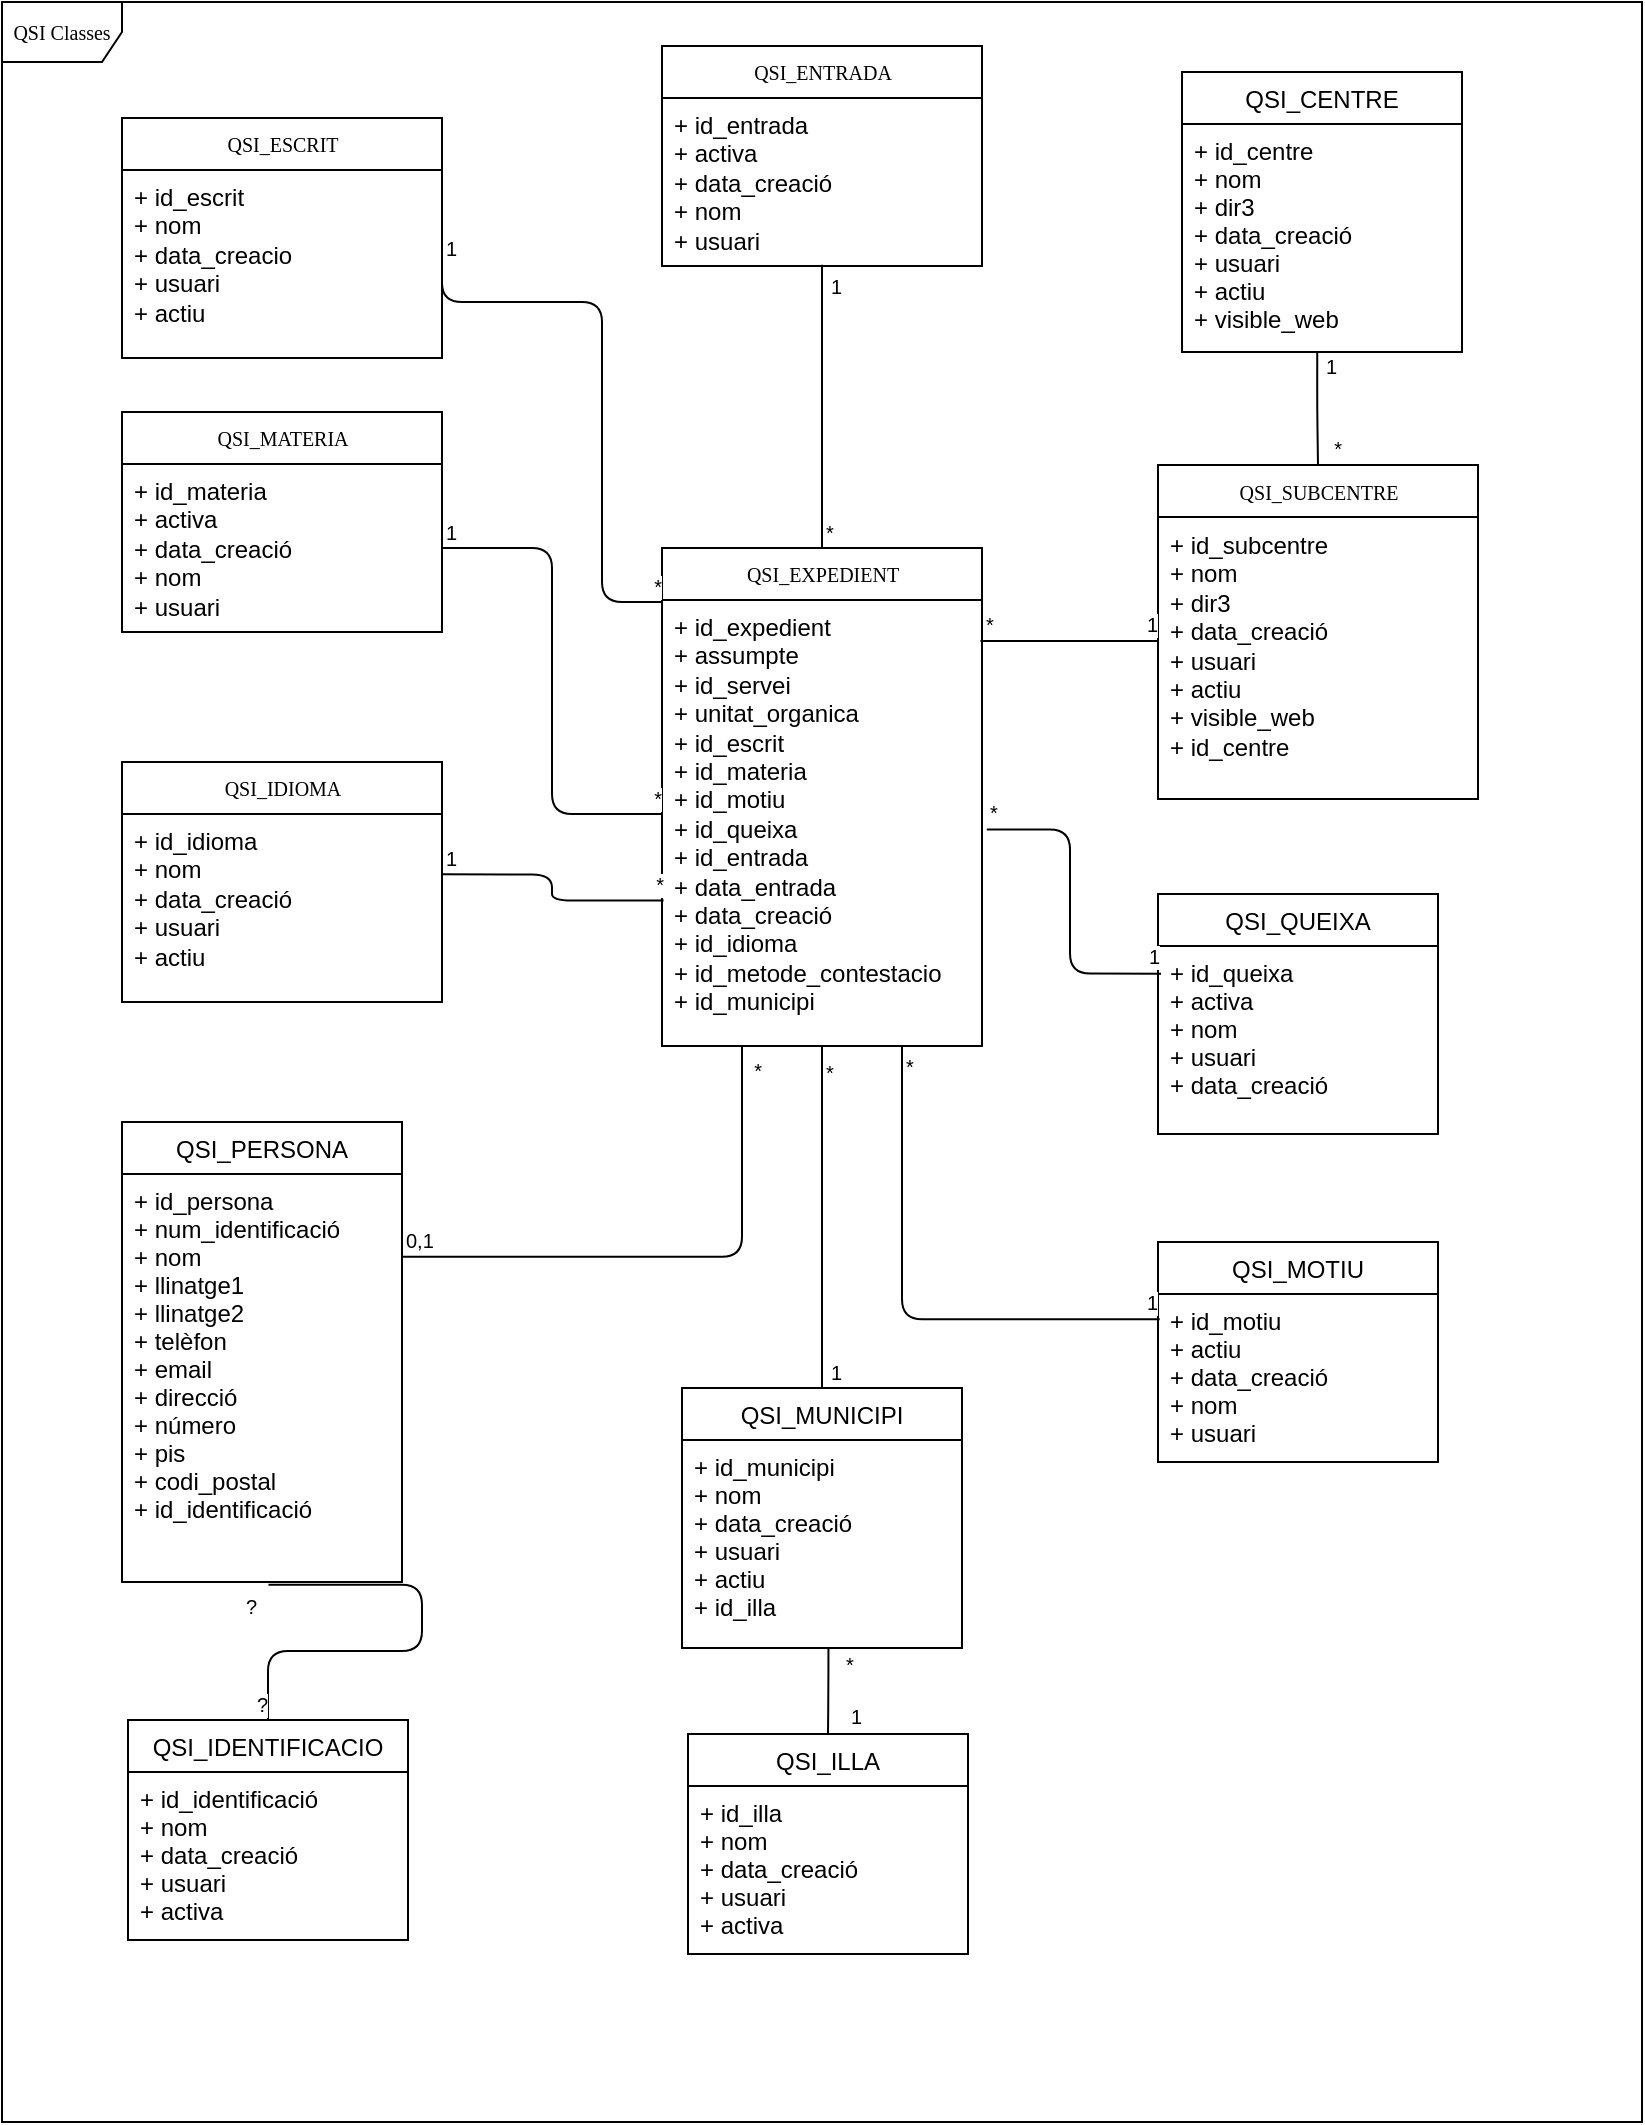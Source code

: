 <mxfile version="10.6.7" type="github"><diagram name="Page-1" id="c4acf3e9-155e-7222-9cf6-157b1a14988f"><mxGraphModel dx="1010" dy="583" grid="1" gridSize="10" guides="1" tooltips="1" connect="1" arrows="1" fold="1" page="1" pageScale="1" pageWidth="850" pageHeight="1100" background="#ffffff" math="0" shadow="0"><root><mxCell id="0"/><mxCell id="1" parent="0"/><mxCell id="17acba5748e5396b-1" value="QSI Classes" style="shape=umlFrame;whiteSpace=wrap;html=1;rounded=0;shadow=0;comic=0;labelBackgroundColor=none;strokeColor=#000000;strokeWidth=1;fillColor=#ffffff;fontFamily=Verdana;fontSize=10;fontColor=#000000;align=center;" parent="1" vertex="1"><mxGeometry x="20" y="20" width="820" height="1060" as="geometry"/></mxCell><mxCell id="17acba5748e5396b-2" value="QSI_SUBCENTRE" style="swimlane;html=1;fontStyle=0;childLayout=stackLayout;horizontal=1;startSize=26;fillColor=none;horizontalStack=0;resizeParent=1;resizeLast=0;collapsible=1;marginBottom=0;swimlaneFillColor=#ffffff;rounded=0;shadow=0;comic=0;labelBackgroundColor=none;strokeColor=#000000;strokeWidth=1;fontFamily=Verdana;fontSize=10;fontColor=#000000;align=center;" parent="1" vertex="1"><mxGeometry x="598" y="251.5" width="160" height="167" as="geometry"/></mxCell><mxCell id="17acba5748e5396b-3" value="+ id_subcentre&lt;br&gt;+ nom&lt;br&gt;+ dir3&lt;br&gt;+ data_creació&lt;br&gt;+ usuari&lt;br&gt;+ actiu&lt;br&gt;+ visible_web&lt;br&gt;+ id_centre&lt;br&gt;" style="text;html=1;strokeColor=none;fillColor=none;align=left;verticalAlign=top;spacingLeft=4;spacingRight=4;whiteSpace=wrap;overflow=hidden;rotatable=0;points=[[0,0.5],[1,0.5]];portConstraint=eastwest;" parent="17acba5748e5396b-2" vertex="1"><mxGeometry y="26" width="160" height="124" as="geometry"/></mxCell><mxCell id="17acba5748e5396b-20" value="QSI_ENTRADA" style="swimlane;html=1;fontStyle=0;childLayout=stackLayout;horizontal=1;startSize=26;fillColor=none;horizontalStack=0;resizeParent=1;resizeLast=0;collapsible=1;marginBottom=0;swimlaneFillColor=#ffffff;rounded=0;shadow=0;comic=0;labelBackgroundColor=none;strokeColor=#000000;strokeWidth=1;fontFamily=Verdana;fontSize=10;fontColor=#000000;align=center;" parent="1" vertex="1"><mxGeometry x="350" y="42" width="160" height="110" as="geometry"/></mxCell><mxCell id="17acba5748e5396b-21" value="+ id_entrada&lt;br&gt;+ activa&lt;br&gt;+ data_creació&lt;br&gt;+ nom&lt;br&gt;+ usuari&lt;br&gt;" style="text;html=1;strokeColor=none;fillColor=none;align=left;verticalAlign=top;spacingLeft=4;spacingRight=4;whiteSpace=wrap;overflow=hidden;rotatable=0;points=[[0,0.5],[1,0.5]];portConstraint=eastwest;" parent="17acba5748e5396b-20" vertex="1"><mxGeometry y="26" width="160" height="84" as="geometry"/></mxCell><mxCell id="17acba5748e5396b-30" value="QSI_EXPEDIENT" style="swimlane;html=1;fontStyle=0;childLayout=stackLayout;horizontal=1;startSize=26;fillColor=none;horizontalStack=0;resizeParent=1;resizeLast=0;collapsible=1;marginBottom=0;swimlaneFillColor=#ffffff;rounded=0;shadow=0;comic=0;labelBackgroundColor=none;strokeColor=#000000;strokeWidth=1;fontFamily=Verdana;fontSize=10;fontColor=#000000;align=center;" parent="1" vertex="1"><mxGeometry x="350" y="293" width="160" height="249" as="geometry"/></mxCell><mxCell id="17acba5748e5396b-31" value="+ id_expedient&lt;br&gt;+ assumpte&lt;br&gt;+ id_servei&lt;br&gt;+ unitat_organica&lt;br&gt;+ id_escrit&lt;br&gt;+ id_materia&lt;br&gt;+ id_motiu&lt;br&gt;+ id_queixa&lt;br&gt;+ id_entrada&lt;br&gt;+ data_entrada&lt;br&gt;+ data_creació&lt;br&gt;+ id_idioma&lt;br&gt;+ id_metode_contestacio&lt;br&gt;+ id_municipi&lt;br&gt;&lt;br&gt;" style="text;html=1;strokeColor=none;fillColor=none;align=left;verticalAlign=top;spacingLeft=4;spacingRight=4;whiteSpace=wrap;overflow=hidden;rotatable=0;points=[[0,0.5],[1,0.5]];portConstraint=eastwest;" parent="17acba5748e5396b-30" vertex="1"><mxGeometry y="26" width="160" height="214" as="geometry"/></mxCell><mxCell id="17acba5748e5396b-44" value="QSI_IDIOMA" style="swimlane;html=1;fontStyle=0;childLayout=stackLayout;horizontal=1;startSize=26;fillColor=none;horizontalStack=0;resizeParent=1;resizeLast=0;collapsible=1;marginBottom=0;swimlaneFillColor=#ffffff;rounded=0;shadow=0;comic=0;labelBackgroundColor=none;strokeColor=#000000;strokeWidth=1;fontFamily=Verdana;fontSize=10;fontColor=#000000;align=center;" parent="1" vertex="1"><mxGeometry x="80" y="400" width="160" height="120" as="geometry"/></mxCell><mxCell id="17acba5748e5396b-45" value="+ id_idioma&lt;br&gt;+ nom&lt;br&gt;+ data_creació&lt;br&gt;+ usuari&lt;br&gt;+ actiu&lt;br&gt;" style="text;html=1;strokeColor=none;fillColor=none;align=left;verticalAlign=top;spacingLeft=4;spacingRight=4;whiteSpace=wrap;overflow=hidden;rotatable=0;points=[[0,0.5],[1,0.5]];portConstraint=eastwest;" parent="17acba5748e5396b-44" vertex="1"><mxGeometry y="26" width="160" height="94" as="geometry"/></mxCell><mxCell id="5d2195bd80daf111-1" value="QSI_MATERIA" style="swimlane;html=1;fontStyle=0;childLayout=stackLayout;horizontal=1;startSize=26;fillColor=none;horizontalStack=0;resizeParent=1;resizeLast=0;collapsible=1;marginBottom=0;swimlaneFillColor=#ffffff;rounded=0;shadow=0;comic=0;labelBackgroundColor=none;strokeColor=#000000;strokeWidth=1;fontFamily=Verdana;fontSize=10;fontColor=#000000;align=center;" parent="1" vertex="1"><mxGeometry x="80" y="225" width="160" height="110" as="geometry"/></mxCell><mxCell id="5d2195bd80daf111-2" value="+ id_materia&lt;br&gt;+ activa&lt;br&gt;+ data_creació&lt;br&gt;+ nom&lt;br&gt;+ usuari&lt;br&gt;" style="text;html=1;strokeColor=none;fillColor=none;align=left;verticalAlign=top;spacingLeft=4;spacingRight=4;whiteSpace=wrap;overflow=hidden;rotatable=0;points=[[0,0.5],[1,0.5]];portConstraint=eastwest;" parent="5d2195bd80daf111-1" vertex="1"><mxGeometry y="26" width="160" height="84" as="geometry"/></mxCell><mxCell id="5d2195bd80daf111-5" value="QSI_ESCRIT" style="swimlane;html=1;fontStyle=0;childLayout=stackLayout;horizontal=1;startSize=26;fillColor=none;horizontalStack=0;resizeParent=1;resizeLast=0;collapsible=1;marginBottom=0;swimlaneFillColor=#ffffff;rounded=0;shadow=0;comic=0;labelBackgroundColor=none;strokeColor=#000000;strokeWidth=1;fontFamily=Verdana;fontSize=10;fontColor=#000000;align=center;" parent="1" vertex="1"><mxGeometry x="80" y="78" width="160" height="120" as="geometry"/></mxCell><mxCell id="5d2195bd80daf111-6" value="+ id_escrit&lt;br&gt;+ nom&lt;br&gt;+ data_creacio&lt;br&gt;+ usuari&lt;br&gt;+ actiu&lt;br&gt;" style="text;html=1;strokeColor=none;fillColor=none;align=left;verticalAlign=top;spacingLeft=4;spacingRight=4;whiteSpace=wrap;overflow=hidden;rotatable=0;points=[[0,0.5],[1,0.5]];portConstraint=eastwest;" parent="5d2195bd80daf111-5" vertex="1"><mxGeometry y="26" width="160" height="94" as="geometry"/></mxCell><mxCell id="NokSwLGzuwsVAimZ9-9i-4" value="" style="endArrow=none;html=1;edgeStyle=orthogonalEdgeStyle;exitX=0.5;exitY=0;exitDx=0;exitDy=0;entryX=0.5;entryY=0.993;entryDx=0;entryDy=0;entryPerimeter=0;" edge="1" parent="1" source="17acba5748e5396b-30" target="17acba5748e5396b-21"><mxGeometry relative="1" as="geometry"><mxPoint x="490" y="200" as="sourcePoint"/><mxPoint x="650" y="200" as="targetPoint"/></mxGeometry></mxCell><mxCell id="NokSwLGzuwsVAimZ9-9i-5" value="*" style="resizable=0;html=1;align=left;verticalAlign=bottom;labelBackgroundColor=#ffffff;fontSize=10;" connectable="0" vertex="1" parent="NokSwLGzuwsVAimZ9-9i-4"><mxGeometry x="-1" relative="1" as="geometry"/></mxCell><mxCell id="NokSwLGzuwsVAimZ9-9i-6" value="1" style="resizable=0;html=1;align=right;verticalAlign=bottom;labelBackgroundColor=#ffffff;fontSize=10;" connectable="0" vertex="1" parent="NokSwLGzuwsVAimZ9-9i-4"><mxGeometry x="1" relative="1" as="geometry"><mxPoint x="10" y="19" as="offset"/></mxGeometry></mxCell><mxCell id="NokSwLGzuwsVAimZ9-9i-7" value="QSI_CENTRE" style="swimlane;fontStyle=0;childLayout=stackLayout;horizontal=1;startSize=26;fillColor=none;horizontalStack=0;resizeParent=1;resizeParentMax=0;resizeLast=0;collapsible=1;marginBottom=0;" vertex="1" parent="1"><mxGeometry x="610" y="55" width="140" height="140" as="geometry"/></mxCell><mxCell id="NokSwLGzuwsVAimZ9-9i-8" value="+ id_centre&#10;+ nom&#10;+ dir3&#10;+ data_creació&#10;+ usuari&#10;+ actiu&#10;+ visible_web&#10;" style="text;strokeColor=none;fillColor=none;align=left;verticalAlign=top;spacingLeft=4;spacingRight=4;overflow=hidden;rotatable=0;points=[[0,0.5],[1,0.5]];portConstraint=eastwest;" vertex="1" parent="NokSwLGzuwsVAimZ9-9i-7"><mxGeometry y="26" width="140" height="114" as="geometry"/></mxCell><mxCell id="NokSwLGzuwsVAimZ9-9i-18" value="" style="endArrow=none;html=1;edgeStyle=orthogonalEdgeStyle;exitX=0.483;exitY=1.004;exitDx=0;exitDy=0;exitPerimeter=0;entryX=0.5;entryY=0;entryDx=0;entryDy=0;" edge="1" parent="1" source="NokSwLGzuwsVAimZ9-9i-8" target="17acba5748e5396b-2"><mxGeometry relative="1" as="geometry"><mxPoint x="570" y="501.5" as="sourcePoint"/><mxPoint x="730" y="501.5" as="targetPoint"/></mxGeometry></mxCell><mxCell id="NokSwLGzuwsVAimZ9-9i-19" value="1&lt;br&gt;" style="resizable=0;html=1;align=left;verticalAlign=bottom;labelBackgroundColor=#ffffff;fontSize=10;" connectable="0" vertex="1" parent="NokSwLGzuwsVAimZ9-9i-18"><mxGeometry x="-1" relative="1" as="geometry"><mxPoint x="2" y="15" as="offset"/></mxGeometry></mxCell><mxCell id="NokSwLGzuwsVAimZ9-9i-20" value="*" style="resizable=0;html=1;align=right;verticalAlign=bottom;labelBackgroundColor=#ffffff;fontSize=10;" connectable="0" vertex="1" parent="NokSwLGzuwsVAimZ9-9i-18"><mxGeometry x="1" relative="1" as="geometry"><mxPoint x="12" as="offset"/></mxGeometry></mxCell><mxCell id="NokSwLGzuwsVAimZ9-9i-21" value="QSI_QUEIXA" style="swimlane;fontStyle=0;childLayout=stackLayout;horizontal=1;startSize=26;fillColor=none;horizontalStack=0;resizeParent=1;resizeParentMax=0;resizeLast=0;collapsible=1;marginBottom=0;" vertex="1" parent="1"><mxGeometry x="598" y="466" width="140" height="120" as="geometry"/></mxCell><mxCell id="NokSwLGzuwsVAimZ9-9i-22" value="+ id_queixa&#10;+ activa&#10;+ nom&#10;+ usuari&#10;+ data_creació&#10;" style="text;strokeColor=none;fillColor=none;align=left;verticalAlign=top;spacingLeft=4;spacingRight=4;overflow=hidden;rotatable=0;points=[[0,0.5],[1,0.5]];portConstraint=eastwest;" vertex="1" parent="NokSwLGzuwsVAimZ9-9i-21"><mxGeometry y="26" width="140" height="94" as="geometry"/></mxCell><mxCell id="NokSwLGzuwsVAimZ9-9i-25" value="QSI_MOTIU" style="swimlane;fontStyle=0;childLayout=stackLayout;horizontal=1;startSize=26;fillColor=none;horizontalStack=0;resizeParent=1;resizeParentMax=0;resizeLast=0;collapsible=1;marginBottom=0;" vertex="1" parent="1"><mxGeometry x="598" y="640" width="140" height="110" as="geometry"/></mxCell><mxCell id="NokSwLGzuwsVAimZ9-9i-26" value="+ id_motiu&#10;+ actiu&#10;+ data_creació&#10;+ nom&#10;+ usuari&#10;" style="text;strokeColor=none;fillColor=none;align=left;verticalAlign=top;spacingLeft=4;spacingRight=4;overflow=hidden;rotatable=0;points=[[0,0.5],[1,0.5]];portConstraint=eastwest;" vertex="1" parent="NokSwLGzuwsVAimZ9-9i-25"><mxGeometry y="26" width="140" height="84" as="geometry"/></mxCell><mxCell id="NokSwLGzuwsVAimZ9-9i-29" value="QSI_MUNICIPI" style="swimlane;fontStyle=0;childLayout=stackLayout;horizontal=1;startSize=26;fillColor=none;horizontalStack=0;resizeParent=1;resizeParentMax=0;resizeLast=0;collapsible=1;marginBottom=0;" vertex="1" parent="1"><mxGeometry x="360" y="713" width="140" height="130" as="geometry"/></mxCell><mxCell id="NokSwLGzuwsVAimZ9-9i-30" value="+ id_municipi&#10;+ nom&#10;+ data_creació&#10;+ usuari&#10;+ actiu&#10;+ id_illa&#10;" style="text;strokeColor=none;fillColor=none;align=left;verticalAlign=top;spacingLeft=4;spacingRight=4;overflow=hidden;rotatable=0;points=[[0,0.5],[1,0.5]];portConstraint=eastwest;" vertex="1" parent="NokSwLGzuwsVAimZ9-9i-29"><mxGeometry y="26" width="140" height="104" as="geometry"/></mxCell><mxCell id="NokSwLGzuwsVAimZ9-9i-33" value="QSI_ILLA" style="swimlane;fontStyle=0;childLayout=stackLayout;horizontal=1;startSize=26;fillColor=none;horizontalStack=0;resizeParent=1;resizeParentMax=0;resizeLast=0;collapsible=1;marginBottom=0;" vertex="1" parent="1"><mxGeometry x="363" y="886" width="140" height="110" as="geometry"/></mxCell><mxCell id="NokSwLGzuwsVAimZ9-9i-34" value="+ id_illa&#10;+ nom&#10;+ data_creació&#10;+ usuari&#10;+ activa&#10;" style="text;strokeColor=none;fillColor=none;align=left;verticalAlign=top;spacingLeft=4;spacingRight=4;overflow=hidden;rotatable=0;points=[[0,0.5],[1,0.5]];portConstraint=eastwest;" vertex="1" parent="NokSwLGzuwsVAimZ9-9i-33"><mxGeometry y="26" width="140" height="84" as="geometry"/></mxCell><mxCell id="NokSwLGzuwsVAimZ9-9i-37" value="QSI_PERSONA" style="swimlane;fontStyle=0;childLayout=stackLayout;horizontal=1;startSize=26;fillColor=none;horizontalStack=0;resizeParent=1;resizeParentMax=0;resizeLast=0;collapsible=1;marginBottom=0;" vertex="1" parent="1"><mxGeometry x="80" y="580" width="140" height="230" as="geometry"/></mxCell><mxCell id="NokSwLGzuwsVAimZ9-9i-38" value="+ id_persona&#10;+ num_identificació&#10;+ nom&#10;+ llinatge1&#10;+ llinatge2&#10;+ telèfon&#10;+ email&#10;+ direcció&#10;+ número&#10;+ pis&#10;+ codi_postal&#10;+ id_identificació&#10;" style="text;strokeColor=none;fillColor=none;align=left;verticalAlign=top;spacingLeft=4;spacingRight=4;overflow=hidden;rotatable=0;points=[[0,0.5],[1,0.5]];portConstraint=eastwest;" vertex="1" parent="NokSwLGzuwsVAimZ9-9i-37"><mxGeometry y="26" width="140" height="204" as="geometry"/></mxCell><mxCell id="NokSwLGzuwsVAimZ9-9i-41" value="QSI_IDENTIFICACIO" style="swimlane;fontStyle=0;childLayout=stackLayout;horizontal=1;startSize=26;fillColor=none;horizontalStack=0;resizeParent=1;resizeParentMax=0;resizeLast=0;collapsible=1;marginBottom=0;" vertex="1" parent="1"><mxGeometry x="83" y="879" width="140" height="110" as="geometry"/></mxCell><mxCell id="NokSwLGzuwsVAimZ9-9i-42" value="+ id_identificació&#10;+ nom&#10;+ data_creació&#10;+ usuari&#10;+ activa&#10;" style="text;strokeColor=none;fillColor=none;align=left;verticalAlign=top;spacingLeft=4;spacingRight=4;overflow=hidden;rotatable=0;points=[[0,0.5],[1,0.5]];portConstraint=eastwest;" vertex="1" parent="NokSwLGzuwsVAimZ9-9i-41"><mxGeometry y="26" width="140" height="84" as="geometry"/></mxCell><mxCell id="NokSwLGzuwsVAimZ9-9i-45" value="" style="endArrow=none;html=1;edgeStyle=orthogonalEdgeStyle;exitX=1;exitY=0.5;exitDx=0;exitDy=0;" edge="1" parent="1" source="5d2195bd80daf111-6" target="17acba5748e5396b-31"><mxGeometry relative="1" as="geometry"><mxPoint x="140" y="170" as="sourcePoint"/><mxPoint x="300" y="170" as="targetPoint"/><Array as="points"><mxPoint x="240" y="170"/><mxPoint x="320" y="170"/><mxPoint x="320" y="320"/></Array></mxGeometry></mxCell><mxCell id="NokSwLGzuwsVAimZ9-9i-46" value="1" style="resizable=0;html=1;align=left;verticalAlign=bottom;labelBackgroundColor=#ffffff;fontSize=10;" connectable="0" vertex="1" parent="NokSwLGzuwsVAimZ9-9i-45"><mxGeometry x="-1" relative="1" as="geometry"/></mxCell><mxCell id="NokSwLGzuwsVAimZ9-9i-47" value="*" style="resizable=0;html=1;align=right;verticalAlign=bottom;labelBackgroundColor=#ffffff;fontSize=10;" connectable="0" vertex="1" parent="NokSwLGzuwsVAimZ9-9i-45"><mxGeometry x="1" relative="1" as="geometry"/></mxCell><mxCell id="NokSwLGzuwsVAimZ9-9i-48" value="" style="endArrow=none;html=1;edgeStyle=orthogonalEdgeStyle;entryX=0;entryY=0.5;entryDx=0;entryDy=0;exitX=1;exitY=0.5;exitDx=0;exitDy=0;" edge="1" parent="1" source="5d2195bd80daf111-2" target="17acba5748e5396b-31"><mxGeometry relative="1" as="geometry"><mxPoint x="230" y="320" as="sourcePoint"/><mxPoint x="390" y="320" as="targetPoint"/></mxGeometry></mxCell><mxCell id="NokSwLGzuwsVAimZ9-9i-49" value="1" style="resizable=0;html=1;align=left;verticalAlign=bottom;labelBackgroundColor=#ffffff;fontSize=10;" connectable="0" vertex="1" parent="NokSwLGzuwsVAimZ9-9i-48"><mxGeometry x="-1" relative="1" as="geometry"/></mxCell><mxCell id="NokSwLGzuwsVAimZ9-9i-50" value="*" style="resizable=0;html=1;align=right;verticalAlign=bottom;labelBackgroundColor=#ffffff;fontSize=10;" connectable="0" vertex="1" parent="NokSwLGzuwsVAimZ9-9i-48"><mxGeometry x="1" relative="1" as="geometry"/></mxCell><mxCell id="NokSwLGzuwsVAimZ9-9i-51" value="" style="endArrow=none;html=1;edgeStyle=orthogonalEdgeStyle;entryX=0.005;entryY=0.702;entryDx=0;entryDy=0;entryPerimeter=0;exitX=0.997;exitY=0.321;exitDx=0;exitDy=0;exitPerimeter=0;" edge="1" parent="1" source="17acba5748e5396b-45" target="17acba5748e5396b-31"><mxGeometry relative="1" as="geometry"><mxPoint x="230" y="480" as="sourcePoint"/><mxPoint x="390" y="480" as="targetPoint"/></mxGeometry></mxCell><mxCell id="NokSwLGzuwsVAimZ9-9i-52" value="1" style="resizable=0;html=1;align=left;verticalAlign=bottom;labelBackgroundColor=#ffffff;fontSize=10;" connectable="0" vertex="1" parent="NokSwLGzuwsVAimZ9-9i-51"><mxGeometry x="-1" relative="1" as="geometry"/></mxCell><mxCell id="NokSwLGzuwsVAimZ9-9i-53" value="*" style="resizable=0;html=1;align=right;verticalAlign=bottom;labelBackgroundColor=#ffffff;fontSize=10;" connectable="0" vertex="1" parent="NokSwLGzuwsVAimZ9-9i-51"><mxGeometry x="1" relative="1" as="geometry"/></mxCell><mxCell id="NokSwLGzuwsVAimZ9-9i-54" value="" style="endArrow=none;html=1;edgeStyle=orthogonalEdgeStyle;entryX=0.25;entryY=1;entryDx=0;entryDy=0;exitX=0.997;exitY=0.203;exitDx=0;exitDy=0;exitPerimeter=0;" edge="1" parent="1" source="NokSwLGzuwsVAimZ9-9i-38" target="17acba5748e5396b-30"><mxGeometry relative="1" as="geometry"><mxPoint x="210" y="650" as="sourcePoint"/><mxPoint x="370" y="650" as="targetPoint"/></mxGeometry></mxCell><mxCell id="NokSwLGzuwsVAimZ9-9i-55" value="0,1" style="resizable=0;html=1;align=left;verticalAlign=bottom;labelBackgroundColor=#ffffff;fontSize=10;" connectable="0" vertex="1" parent="NokSwLGzuwsVAimZ9-9i-54"><mxGeometry x="-1" relative="1" as="geometry"/></mxCell><mxCell id="NokSwLGzuwsVAimZ9-9i-56" value="*" style="resizable=0;html=1;align=right;verticalAlign=bottom;labelBackgroundColor=#ffffff;fontSize=10;" connectable="0" vertex="1" parent="NokSwLGzuwsVAimZ9-9i-54"><mxGeometry x="1" relative="1" as="geometry"><mxPoint x="10" y="21" as="offset"/></mxGeometry></mxCell><mxCell id="NokSwLGzuwsVAimZ9-9i-57" value="" style="endArrow=none;html=1;edgeStyle=orthogonalEdgeStyle;entryX=0.5;entryY=0;entryDx=0;entryDy=0;exitX=0.523;exitY=1.007;exitDx=0;exitDy=0;exitPerimeter=0;" edge="1" parent="1" source="NokSwLGzuwsVAimZ9-9i-38" target="NokSwLGzuwsVAimZ9-9i-41"><mxGeometry relative="1" as="geometry"><mxPoint x="150" y="810" as="sourcePoint"/><mxPoint x="310" y="800" as="targetPoint"/></mxGeometry></mxCell><mxCell id="NokSwLGzuwsVAimZ9-9i-58" value="?" style="resizable=0;html=1;align=left;verticalAlign=bottom;labelBackgroundColor=#ffffff;fontSize=10;" connectable="0" vertex="1" parent="NokSwLGzuwsVAimZ9-9i-57"><mxGeometry x="-1" relative="1" as="geometry"><mxPoint x="-13" y="19" as="offset"/></mxGeometry></mxCell><mxCell id="NokSwLGzuwsVAimZ9-9i-59" value="?" style="resizable=0;html=1;align=right;verticalAlign=bottom;labelBackgroundColor=#ffffff;fontSize=10;" connectable="0" vertex="1" parent="NokSwLGzuwsVAimZ9-9i-57"><mxGeometry x="1" relative="1" as="geometry"/></mxCell><mxCell id="NokSwLGzuwsVAimZ9-9i-60" value="" style="endArrow=none;html=1;edgeStyle=orthogonalEdgeStyle;entryX=0.5;entryY=0;entryDx=0;entryDy=0;exitX=0.5;exitY=1;exitDx=0;exitDy=0;" edge="1" parent="1" source="17acba5748e5396b-30" target="NokSwLGzuwsVAimZ9-9i-29"><mxGeometry relative="1" as="geometry"><mxPoint x="450" y="530" as="sourcePoint"/><mxPoint x="610" y="520" as="targetPoint"/></mxGeometry></mxCell><mxCell id="NokSwLGzuwsVAimZ9-9i-61" value="*" style="resizable=0;html=1;align=left;verticalAlign=bottom;labelBackgroundColor=#ffffff;fontSize=10;" connectable="0" vertex="1" parent="NokSwLGzuwsVAimZ9-9i-60"><mxGeometry x="-1" relative="1" as="geometry"><mxPoint y="21" as="offset"/></mxGeometry></mxCell><mxCell id="NokSwLGzuwsVAimZ9-9i-62" value="1" style="resizable=0;html=1;align=right;verticalAlign=bottom;labelBackgroundColor=#ffffff;fontSize=10;" connectable="0" vertex="1" parent="NokSwLGzuwsVAimZ9-9i-60"><mxGeometry x="1" relative="1" as="geometry"><mxPoint x="10" as="offset"/></mxGeometry></mxCell><mxCell id="NokSwLGzuwsVAimZ9-9i-63" value="" style="endArrow=none;html=1;edgeStyle=orthogonalEdgeStyle;entryX=0.5;entryY=0;entryDx=0;entryDy=0;exitX=0.523;exitY=0.996;exitDx=0;exitDy=0;exitPerimeter=0;" edge="1" parent="1" source="NokSwLGzuwsVAimZ9-9i-30" target="NokSwLGzuwsVAimZ9-9i-33"><mxGeometry relative="1" as="geometry"><mxPoint x="430" y="830" as="sourcePoint"/><mxPoint x="590" y="830" as="targetPoint"/></mxGeometry></mxCell><mxCell id="NokSwLGzuwsVAimZ9-9i-64" value="*" style="resizable=0;html=1;align=left;verticalAlign=bottom;labelBackgroundColor=#ffffff;fontSize=10;" connectable="0" vertex="1" parent="NokSwLGzuwsVAimZ9-9i-63"><mxGeometry x="-1" relative="1" as="geometry"><mxPoint x="7" y="17" as="offset"/></mxGeometry></mxCell><mxCell id="NokSwLGzuwsVAimZ9-9i-65" value="1" style="resizable=0;html=1;align=right;verticalAlign=bottom;labelBackgroundColor=#ffffff;fontSize=10;" connectable="0" vertex="1" parent="NokSwLGzuwsVAimZ9-9i-63"><mxGeometry x="1" relative="1" as="geometry"><mxPoint x="17" as="offset"/></mxGeometry></mxCell><mxCell id="NokSwLGzuwsVAimZ9-9i-66" value="" style="endArrow=none;html=1;edgeStyle=orthogonalEdgeStyle;exitX=0.995;exitY=0.096;exitDx=0;exitDy=0;exitPerimeter=0;" edge="1" parent="1" source="17acba5748e5396b-31" target="17acba5748e5396b-3"><mxGeometry relative="1" as="geometry"><mxPoint x="480" y="223" as="sourcePoint"/><mxPoint x="640" y="223" as="targetPoint"/></mxGeometry></mxCell><mxCell id="NokSwLGzuwsVAimZ9-9i-67" value="*" style="resizable=0;html=1;align=left;verticalAlign=bottom;labelBackgroundColor=#ffffff;fontSize=10;" connectable="0" vertex="1" parent="NokSwLGzuwsVAimZ9-9i-66"><mxGeometry x="-1" relative="1" as="geometry"><mxPoint x="1" y="-0.5" as="offset"/></mxGeometry></mxCell><mxCell id="NokSwLGzuwsVAimZ9-9i-68" value="1" style="resizable=0;html=1;align=right;verticalAlign=bottom;labelBackgroundColor=#ffffff;fontSize=10;" connectable="0" vertex="1" parent="NokSwLGzuwsVAimZ9-9i-66"><mxGeometry x="1" relative="1" as="geometry"/></mxCell><mxCell id="NokSwLGzuwsVAimZ9-9i-69" value="" style="endArrow=none;html=1;edgeStyle=orthogonalEdgeStyle;exitX=1.015;exitY=0.536;exitDx=0;exitDy=0;exitPerimeter=0;entryX=0.011;entryY=0.147;entryDx=0;entryDy=0;entryPerimeter=0;" edge="1" parent="1" source="17acba5748e5396b-31" target="NokSwLGzuwsVAimZ9-9i-22"><mxGeometry relative="1" as="geometry"><mxPoint x="550" y="440" as="sourcePoint"/><mxPoint x="710" y="440" as="targetPoint"/></mxGeometry></mxCell><mxCell id="NokSwLGzuwsVAimZ9-9i-70" value="*" style="resizable=0;html=1;align=left;verticalAlign=bottom;labelBackgroundColor=#ffffff;fontSize=10;" connectable="0" vertex="1" parent="NokSwLGzuwsVAimZ9-9i-69"><mxGeometry x="-1" relative="1" as="geometry"/></mxCell><mxCell id="NokSwLGzuwsVAimZ9-9i-71" value="1" style="resizable=0;html=1;align=right;verticalAlign=bottom;labelBackgroundColor=#ffffff;fontSize=10;" connectable="0" vertex="1" parent="NokSwLGzuwsVAimZ9-9i-69"><mxGeometry x="1" relative="1" as="geometry"/></mxCell><mxCell id="NokSwLGzuwsVAimZ9-9i-72" value="" style="endArrow=none;html=1;edgeStyle=orthogonalEdgeStyle;entryX=0.006;entryY=0.15;entryDx=0;entryDy=0;entryPerimeter=0;exitX=0.75;exitY=1;exitDx=0;exitDy=0;" edge="1" parent="1" source="17acba5748e5396b-30" target="NokSwLGzuwsVAimZ9-9i-26"><mxGeometry relative="1" as="geometry"><mxPoint x="490" y="610" as="sourcePoint"/><mxPoint x="650" y="610" as="targetPoint"/></mxGeometry></mxCell><mxCell id="NokSwLGzuwsVAimZ9-9i-73" value="*" style="resizable=0;html=1;align=left;verticalAlign=bottom;labelBackgroundColor=#ffffff;fontSize=10;" connectable="0" vertex="1" parent="NokSwLGzuwsVAimZ9-9i-72"><mxGeometry x="-1" relative="1" as="geometry"><mxPoint y="18" as="offset"/></mxGeometry></mxCell><mxCell id="NokSwLGzuwsVAimZ9-9i-74" value="1" style="resizable=0;html=1;align=right;verticalAlign=bottom;labelBackgroundColor=#ffffff;fontSize=10;" connectable="0" vertex="1" parent="NokSwLGzuwsVAimZ9-9i-72"><mxGeometry x="1" relative="1" as="geometry"/></mxCell></root></mxGraphModel></diagram></mxfile>